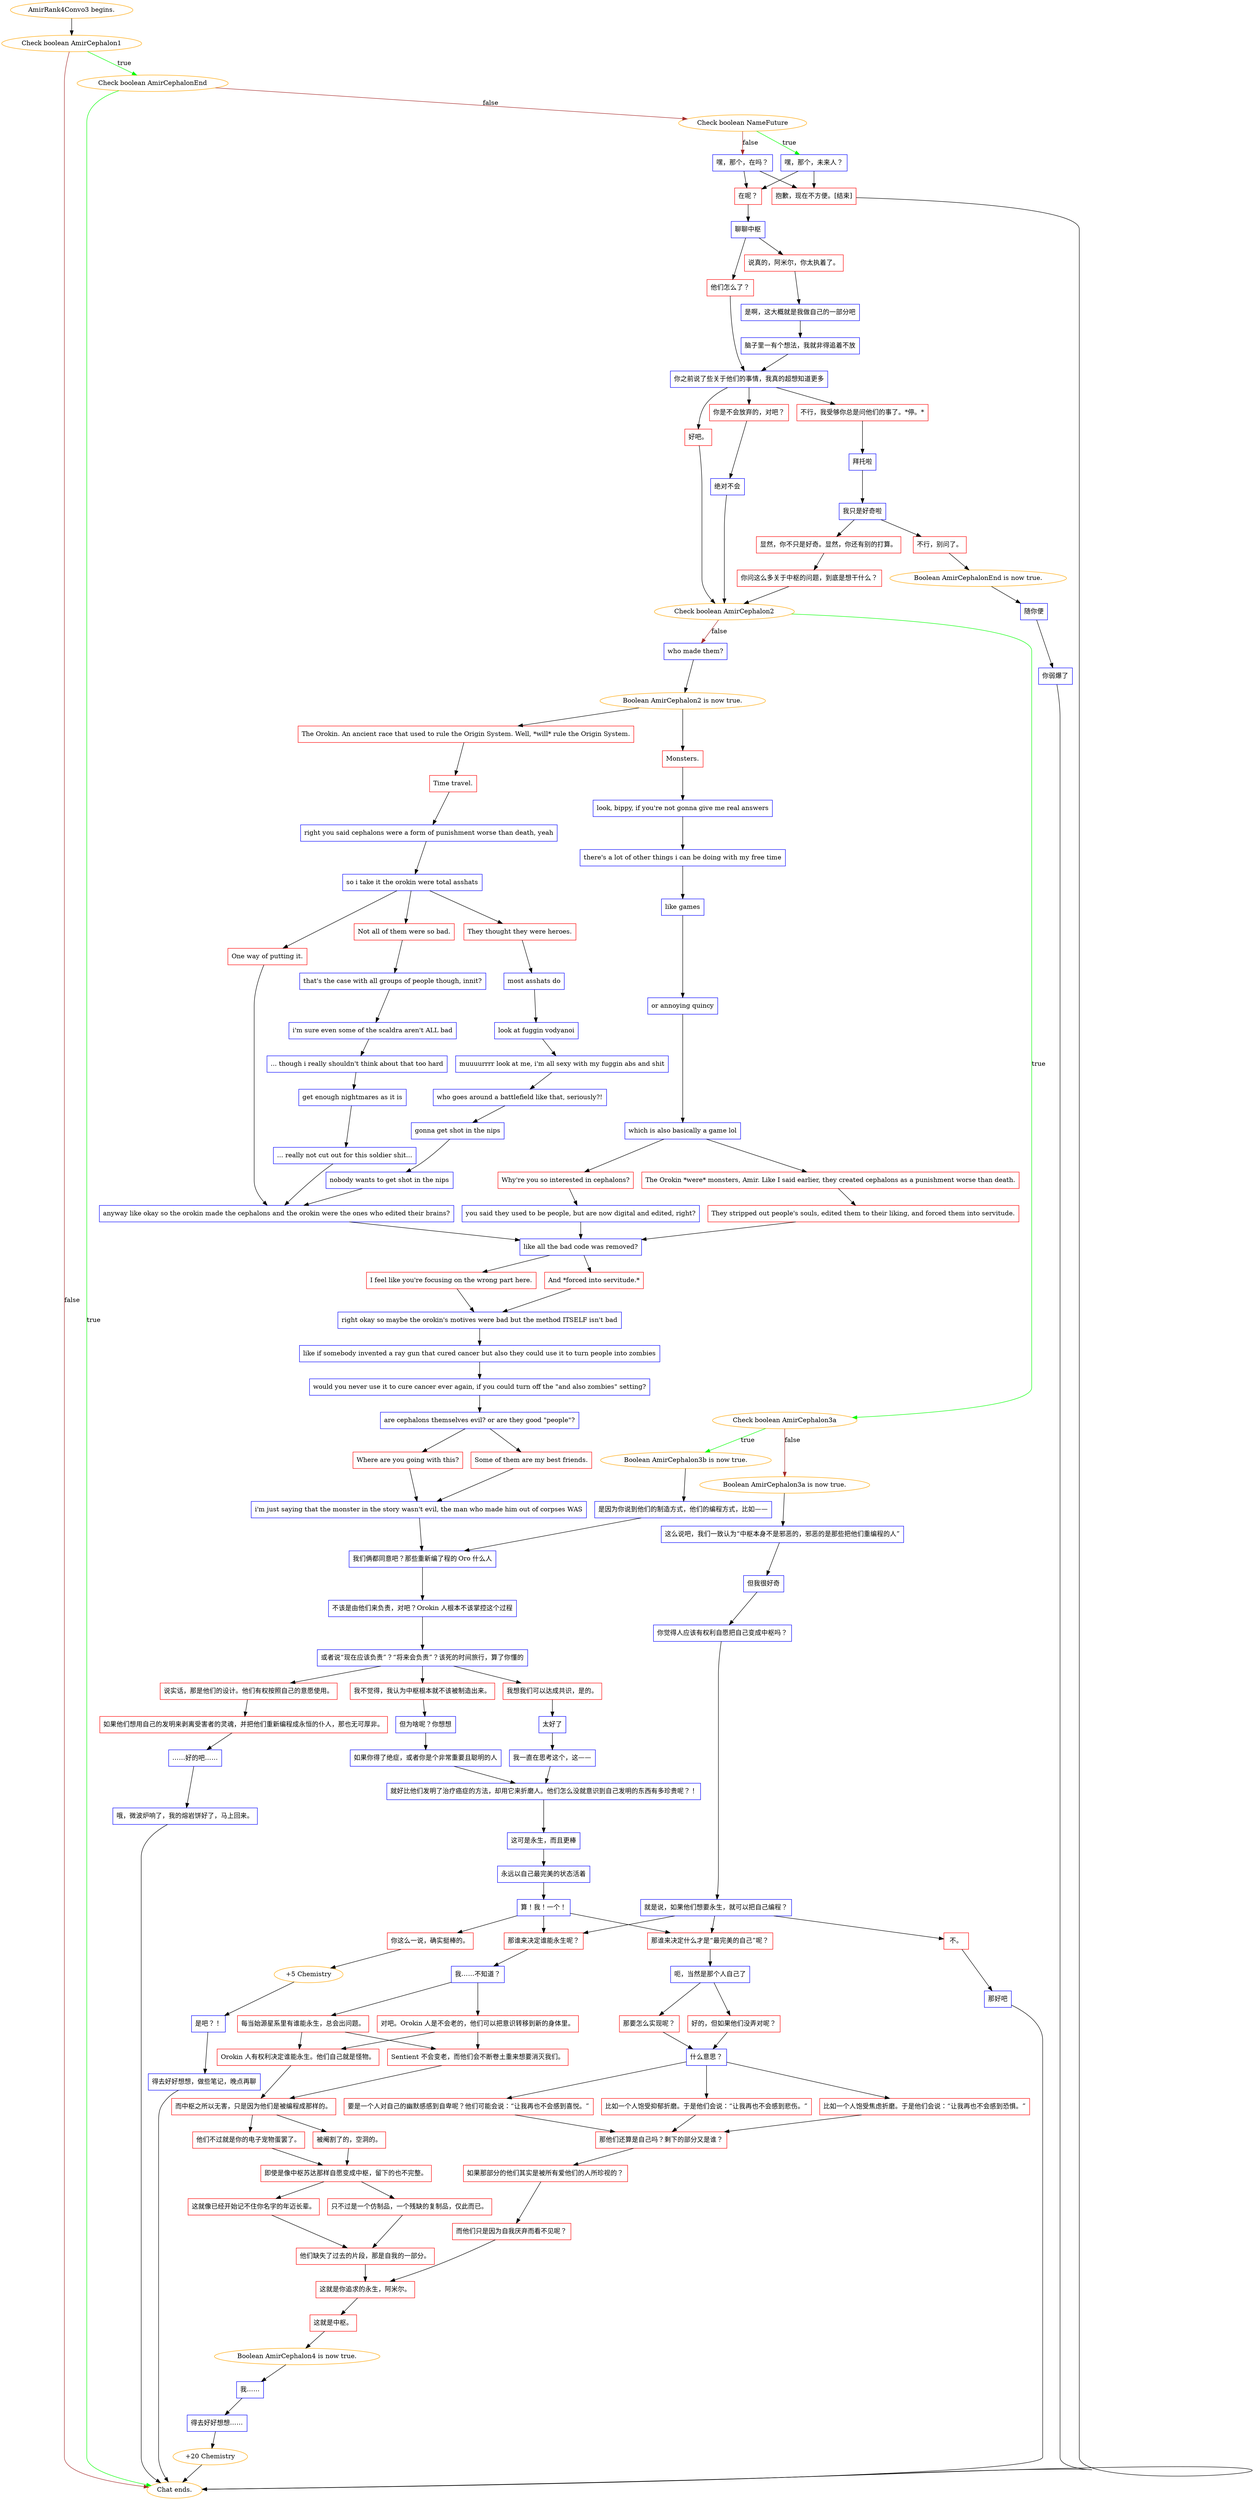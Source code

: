 digraph {
	"AmirRank4Convo3 begins." [color=orange];
		"AmirRank4Convo3 begins." -> j2084408499;
	j2084408499 [label="Check boolean AmirCephalon1",color=orange];
		j2084408499 -> j1718079308 [label=true,color=green];
		j2084408499 -> "Chat ends." [label=false,color=brown];
	j1718079308 [label="Check boolean AmirCephalonEnd",color=orange];
		j1718079308 -> "Chat ends." [label=true,color=green];
		j1718079308 -> j4031034567 [label=false,color=brown];
	"Chat ends." [color=orange];
	j4031034567 [label="Check boolean NameFuture",color=orange];
		j4031034567 -> j2975135943 [label=true,color=green];
		j4031034567 -> j2396605596 [label=false,color=brown];
	j2975135943 [label="嘿，那个，未来人？",shape=box,color=blue];
		j2975135943 -> j1809526092;
		j2975135943 -> j4060726159;
	j2396605596 [label="嘿，那个，在吗？",shape=box,color=blue];
		j2396605596 -> j1809526092;
		j2396605596 -> j4060726159;
	j1809526092 [label="在呢？",shape=box,color=red];
		j1809526092 -> j3667287569;
	j4060726159 [label="抱歉，现在不方便。[结束]",shape=box,color=red];
		j4060726159 -> "Chat ends.";
	j3667287569 [label="聊聊中枢",shape=box,color=blue];
		j3667287569 -> j2843181549;
		j3667287569 -> j3022644352;
	j2843181549 [label="说真的，阿米尔，你太执着了。",shape=box,color=red];
		j2843181549 -> j2129570394;
	j3022644352 [label="他们怎么了？",shape=box,color=red];
		j3022644352 -> j2488258530;
	j2129570394 [label="是啊，这大概就是我做自己的一部分吧",shape=box,color=blue];
		j2129570394 -> j3636071638;
	j2488258530 [label="你之前说了些关于他们的事情，我真的超想知道更多",shape=box,color=blue];
		j2488258530 -> j2832830613;
		j2488258530 -> j3783512828;
		j2488258530 -> j1195939173;
	j3636071638 [label="脑子里一有个想法，我就非得追着不放",shape=box,color=blue];
		j3636071638 -> j2488258530;
	j2832830613 [label="不行，我受够你总是问他们的事了。*停。*",shape=box,color=red];
		j2832830613 -> j2330681989;
	j3783512828 [label="你是不会放弃的，对吧？",shape=box,color=red];
		j3783512828 -> j390785101;
	j1195939173 [label="好吧。",shape=box,color=red];
		j1195939173 -> j3732274746;
	j2330681989 [label="拜托啦",shape=box,color=blue];
		j2330681989 -> j3891352192;
	j390785101 [label="绝对不会",shape=box,color=blue];
		j390785101 -> j3732274746;
	j3732274746 [label="Check boolean AmirCephalon2",color=orange];
		j3732274746 -> j363669181 [label=true,color=green];
		j3732274746 -> j1723388727 [label=false,color=brown];
	j3891352192 [label="我只是好奇啦",shape=box,color=blue];
		j3891352192 -> j2833370257;
		j3891352192 -> j4239809027;
	j363669181 [label="Check boolean AmirCephalon3a",color=orange];
		j363669181 -> j2863378172 [label=true,color=green];
		j363669181 -> j3332276484 [label=false,color=brown];
	j1723388727 [label="who made them?",shape=box,color=blue];
		j1723388727 -> j106065454;
	j2833370257 [label="显然，你不只是好奇。显然，你还有别的打算。",shape=box,color=red];
		j2833370257 -> j3625579757;
	j4239809027 [label="不行，别问了。",shape=box,color=red];
		j4239809027 -> j711391110;
	j2863378172 [label="Boolean AmirCephalon3b is now true.",color=orange];
		j2863378172 -> j1089198670;
	j3332276484 [label="Boolean AmirCephalon3a is now true.",color=orange];
		j3332276484 -> j2631172981;
	j106065454 [label="Boolean AmirCephalon2 is now true.",color=orange];
		j106065454 -> j3696542413;
		j106065454 -> j610293632;
	j3625579757 [label="你问这么多关于中枢的问题，到底是想干什么？",shape=box,color=red];
		j3625579757 -> j3732274746;
	j711391110 [label="Boolean AmirCephalonEnd is now true.",color=orange];
		j711391110 -> j1380810391;
	j1089198670 [label="是因为你说到他们的制造方式，他们的编程方式，比如——",shape=box,color=blue];
		j1089198670 -> j3542525405;
	j2631172981 [label="这么说吧，我们一致认为“中枢本身不是邪恶的，邪恶的是那些把他们重编程的人”",shape=box,color=blue];
		j2631172981 -> j3344709778;
	j3696542413 [label="Monsters.",shape=box,color=red];
		j3696542413 -> j682521676;
	j610293632 [label="The Orokin. An ancient race that used to rule the Origin System. Well, *will* rule the Origin System.",shape=box,color=red];
		j610293632 -> j1927400042;
	j1380810391 [label="随你便",shape=box,color=blue];
		j1380810391 -> j1518414530;
	j3542525405 [label="我们俩都同意吧？那些重新编了程的 Oro 什么人",shape=box,color=blue];
		j3542525405 -> j1033918358;
	j3344709778 [label="但我很好奇",shape=box,color=blue];
		j3344709778 -> j185397987;
	j682521676 [label="look, bippy, if you're not gonna give me real answers",shape=box,color=blue];
		j682521676 -> j2669501105;
	j1927400042 [label="Time travel.",shape=box,color=red];
		j1927400042 -> j2857029816;
	j1518414530 [label="你弱爆了",shape=box,color=blue];
		j1518414530 -> "Chat ends.";
	j1033918358 [label="不该是由他们来负责，对吧？Orokin 人根本不该掌控这个过程",shape=box,color=blue];
		j1033918358 -> j332192016;
	j185397987 [label="你觉得人应该有权利自愿把自己变成中枢吗？",shape=box,color=blue];
		j185397987 -> j2767202514;
	j2669501105 [label="there's a lot of other things i can be doing with my free time",shape=box,color=blue];
		j2669501105 -> j3610746258;
	j2857029816 [label="right you said cephalons were a form of punishment worse than death, yeah",shape=box,color=blue];
		j2857029816 -> j1262165169;
	j332192016 [label="或者说“现在应该负责”？“将来会负责”？该死的时间旅行，算了你懂的",shape=box,color=blue];
		j332192016 -> j1350412218;
		j332192016 -> j2616750586;
		j332192016 -> j932405419;
	j2767202514 [label="就是说，如果他们想要永生，就可以把自己编程？",shape=box,color=blue];
		j2767202514 -> j3107564818;
		j2767202514 -> j3707411249;
		j2767202514 -> j2111705256;
	j3610746258 [label="like games",shape=box,color=blue];
		j3610746258 -> j4000951481;
	j1262165169 [label="so i take it the orokin were total asshats",shape=box,color=blue];
		j1262165169 -> j1488117579;
		j1262165169 -> j3776502569;
		j1262165169 -> j4124014402;
	j1350412218 [label="我想我们可以达成共识，是的。",shape=box,color=red];
		j1350412218 -> j3549367885;
	j2616750586 [label="我不觉得，我认为中枢根本就不该被制造出来。",shape=box,color=red];
		j2616750586 -> j3996462536;
	j932405419 [label="说实话，那是他们的设计。他们有权按照自己的意愿使用。",shape=box,color=red];
		j932405419 -> j1083317298;
	j3107564818 [label="那谁来决定什么才是“最完美的自己”呢？",shape=box,color=red];
		j3107564818 -> j299326594;
	j3707411249 [label="那谁来决定谁能永生呢？",shape=box,color=red];
		j3707411249 -> j4139131098;
	j2111705256 [label="不。",shape=box,color=red];
		j2111705256 -> j309951056;
	j4000951481 [label="or annoying quincy",shape=box,color=blue];
		j4000951481 -> j161344690;
	j1488117579 [label="One way of putting it.",shape=box,color=red];
		j1488117579 -> j629552733;
	j3776502569 [label="Not all of them were so bad.",shape=box,color=red];
		j3776502569 -> j3736873427;
	j4124014402 [label="They thought they were heroes.",shape=box,color=red];
		j4124014402 -> j373093063;
	j3549367885 [label="太好了",shape=box,color=blue];
		j3549367885 -> j3842717491;
	j3996462536 [label="但为啥呢？你想想",shape=box,color=blue];
		j3996462536 -> j2127607198;
	j1083317298 [label="如果他们想用自己的发明来剥离受害者的灵魂，并把他们重新编程成永恒的仆人，那也无可厚非。",shape=box,color=red];
		j1083317298 -> j542874813;
	j299326594 [label="呃，当然是那个人自己了",shape=box,color=blue];
		j299326594 -> j1697610498;
		j299326594 -> j610126169;
	j4139131098 [label="我……不知道？",shape=box,color=blue];
		j4139131098 -> j542922456;
		j4139131098 -> j4065603056;
	j309951056 [label="那好吧",shape=box,color=blue];
		j309951056 -> "Chat ends.";
	j161344690 [label="which is also basically a game lol",shape=box,color=blue];
		j161344690 -> j418445071;
		j161344690 -> j3288696460;
	j629552733 [label="anyway like okay so the orokin made the cephalons and the orokin were the ones who edited their brains?",shape=box,color=blue];
		j629552733 -> j4237138424;
	j3736873427 [label="that's the case with all groups of people though, innit?",shape=box,color=blue];
		j3736873427 -> j3930320151;
	j373093063 [label="most asshats do",shape=box,color=blue];
		j373093063 -> j759505790;
	j3842717491 [label="我一直在思考这个，这——",shape=box,color=blue];
		j3842717491 -> j4262663701;
	j2127607198 [label="如果你得了绝症，或者你是个非常重要且聪明的人",shape=box,color=blue];
		j2127607198 -> j4262663701;
	j542874813 [label="……好的吧……",shape=box,color=blue];
		j542874813 -> j3514565079;
	j1697610498 [label="好的，但如果他们没弄对呢？",shape=box,color=red];
		j1697610498 -> j299581101;
	j610126169 [label="那要怎么实现呢？",shape=box,color=red];
		j610126169 -> j299581101;
	j542922456 [label="对吧。Orokin 人是不会老的，他们可以把意识转移到新的身体里。",shape=box,color=red];
		j542922456 -> j2371129880;
		j542922456 -> j4206194190;
	j4065603056 [label="每当始源星系里有谁能永生，总会出问题。",shape=box,color=red];
		j4065603056 -> j4206194190;
		j4065603056 -> j2371129880;
	j418445071 [label="Why're you so interested in cephalons?",shape=box,color=red];
		j418445071 -> j1030747152;
	j3288696460 [label="The Orokin *were* monsters, Amir. Like I said earlier, they created cephalons as a punishment worse than death.",shape=box,color=red];
		j3288696460 -> j3091145136;
	j4237138424 [label="like all the bad code was removed?",shape=box,color=blue];
		j4237138424 -> j3611944291;
		j4237138424 -> j3176276053;
	j3930320151 [label="i'm sure even some of the scaldra aren't ALL bad",shape=box,color=blue];
		j3930320151 -> j4103729974;
	j759505790 [label="look at fuggin vodyanoi",shape=box,color=blue];
		j759505790 -> j3698156363;
	j4262663701 [label="就好比他们发明了治疗癌症的方法，却用它来折磨人。他们怎么没就意识到自己发明的东西有多珍贵呢？！",shape=box,color=blue];
		j4262663701 -> j3334269530;
	j3514565079 [label="哦，微波炉响了，我的熔岩饼好了，马上回来。",shape=box,color=blue];
		j3514565079 -> "Chat ends.";
	j299581101 [label="什么意思？",shape=box,color=blue];
		j299581101 -> j2460732635;
		j299581101 -> j2594988001;
		j299581101 -> j2169505001;
	j2371129880 [label="Orokin 人有权利决定谁能永生。他们自己就是怪物。",shape=box,color=red];
		j2371129880 -> j2412924657;
	j4206194190 [label="Sentient 不会变老，而他们会不断卷土重来想要消灭我们。",shape=box,color=red];
		j4206194190 -> j2412924657;
	j1030747152 [label="you said they used to be people, but are now digital and edited, right?",shape=box,color=blue];
		j1030747152 -> j4237138424;
	j3091145136 [label="They stripped out people's souls, edited them to their liking, and forced them into servitude.",shape=box,color=red];
		j3091145136 -> j4237138424;
	j3611944291 [label="I feel like you're focusing on the wrong part here.",shape=box,color=red];
		j3611944291 -> j1231454113;
	j3176276053 [label="And *forced into servitude.*",shape=box,color=red];
		j3176276053 -> j1231454113;
	j4103729974 [label="... though i really shouldn't think about that too hard",shape=box,color=blue];
		j4103729974 -> j1845753282;
	j3698156363 [label="muuuurrrr look at me, i'm all sexy with my fuggin abs and shit",shape=box,color=blue];
		j3698156363 -> j1189016912;
	j3334269530 [label="这可是永生，而且更棒",shape=box,color=blue];
		j3334269530 -> j951152371;
	j2460732635 [label="比如一个人饱受抑郁折磨。于是他们会说：“让我再也不会感到悲伤。”",shape=box,color=red];
		j2460732635 -> j1039368009;
	j2594988001 [label="比如一个人饱受焦虑折磨。于是他们会说：“让我再也不会感到恐惧。”",shape=box,color=red];
		j2594988001 -> j1039368009;
	j2169505001 [label="要是一个人对自己的幽默感感到自卑呢？他们可能会说：“让我再也不会感到喜悦。”",shape=box,color=red];
		j2169505001 -> j1039368009;
	j2412924657 [label="而中枢之所以无害，只是因为他们是被编程成那样的。",shape=box,color=red];
		j2412924657 -> j2244499901;
		j2412924657 -> j1506546729;
	j1231454113 [label="right okay so maybe the orokin's motives were bad but the method ITSELF isn't bad",shape=box,color=blue];
		j1231454113 -> j3742164056;
	j1845753282 [label="get enough nightmares as it is",shape=box,color=blue];
		j1845753282 -> j206011244;
	j1189016912 [label="who goes around a battlefield like that, seriously?!",shape=box,color=blue];
		j1189016912 -> j3877562046;
	j951152371 [label="永远以自己最完美的状态活着",shape=box,color=blue];
		j951152371 -> j2939822863;
	j1039368009 [label="那他们还算是自己吗？剩下的部分又是谁？",shape=box,color=red];
		j1039368009 -> j1486532843;
	j2244499901 [label="被阉割了的，空洞的。",shape=box,color=red];
		j2244499901 -> j3304514032;
	j1506546729 [label="他们不过就是你的电子宠物蛋罢了。",shape=box,color=red];
		j1506546729 -> j3304514032;
	j3742164056 [label="like if somebody invented a ray gun that cured cancer but also they could use it to turn people into zombies",shape=box,color=blue];
		j3742164056 -> j3665882477;
	j206011244 [label="... really not cut out for this soldier shit...",shape=box,color=blue];
		j206011244 -> j629552733;
	j3877562046 [label="gonna get shot in the nips",shape=box,color=blue];
		j3877562046 -> j1778606605;
	j2939822863 [label="算！我！一个！",shape=box,color=blue];
		j2939822863 -> j3591065006;
		j2939822863 -> j3107564818;
		j2939822863 -> j3707411249;
	j1486532843 [label="如果那部分的他们其实是被所有爱他们的人所珍视的？",shape=box,color=red];
		j1486532843 -> j1060620577;
	j3304514032 [label="即使是像中枢苏达那样自愿变成中枢，留下的也不完整。",shape=box,color=red];
		j3304514032 -> j1827412403;
		j3304514032 -> j3608388266;
	j3665882477 [label="would you never use it to cure cancer ever again, if you could turn off the \"and also zombies\" setting?",shape=box,color=blue];
		j3665882477 -> j1648716561;
	j1778606605 [label="nobody wants to get shot in the nips",shape=box,color=blue];
		j1778606605 -> j629552733;
	j3591065006 [label="你这么一说，确实挺棒的。",shape=box,color=red];
		j3591065006 -> j3922162678;
	j1060620577 [label="而他们只是因为自我厌弃而看不见呢？",shape=box,color=red];
		j1060620577 -> j649398636;
	j1827412403 [label="只不过是一个仿制品，一个残缺的复制品，仅此而已。",shape=box,color=red];
		j1827412403 -> j3889779692;
	j3608388266 [label="这就像已经开始记不住你名字的年迈长辈。",shape=box,color=red];
		j3608388266 -> j3889779692;
	j1648716561 [label="are cephalons themselves evil? or are they good \"people\"?",shape=box,color=blue];
		j1648716561 -> j3275969117;
		j1648716561 -> j957981698;
	j3922162678 [label="+5 Chemistry",color=orange];
		j3922162678 -> j2257867464;
	j649398636 [label="这就是你追求的永生，阿米尔。",shape=box,color=red];
		j649398636 -> j1153668062;
	j3889779692 [label="他们缺失了过去的片段，那是自我的一部分。",shape=box,color=red];
		j3889779692 -> j649398636;
	j3275969117 [label="Some of them are my best friends.",shape=box,color=red];
		j3275969117 -> j706853621;
	j957981698 [label="Where are you going with this?",shape=box,color=red];
		j957981698 -> j706853621;
	j2257867464 [label="是吧？！",shape=box,color=blue];
		j2257867464 -> j1754731359;
	j1153668062 [label="这就是中枢。",shape=box,color=red];
		j1153668062 -> j3274503279;
	j706853621 [label="i'm just saying that the monster in the story wasn't evil, the man who made him out of corpses WAS",shape=box,color=blue];
		j706853621 -> j3542525405;
	j1754731359 [label="得去好好想想，做些笔记，晚点再聊",shape=box,color=blue];
		j1754731359 -> "Chat ends.";
	j3274503279 [label="Boolean AmirCephalon4 is now true.",color=orange];
		j3274503279 -> j2348194568;
	j2348194568 [label="我……",shape=box,color=blue];
		j2348194568 -> j4203270190;
	j4203270190 [label="得去好好想想……",shape=box,color=blue];
		j4203270190 -> j2895199346;
	j2895199346 [label="+20 Chemistry",color=orange];
		j2895199346 -> "Chat ends.";
}